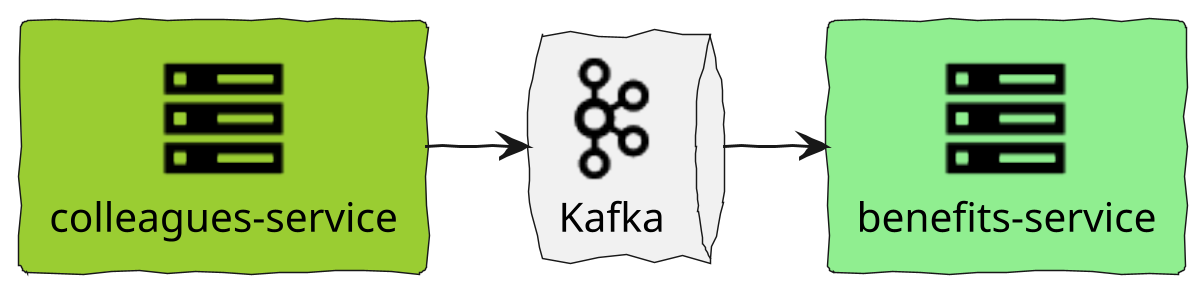 @startuml
!include <cloudinsight/server>
!include <cloudinsight/kafka>
!include <cloudinsight/java>


skinparam defaultFontName Purisa
skinparam handwritten true
skinparam backgroundcolor transparent

skinparam defaultTextAlignment center


scale 1200*480

rectangle "<$server>\ncolleagues-service" as colleagues #YellowGreen
queue "<$kafka>\nKafka" as kafka
rectangle "<$server>\nbenefits-service" as benefits #LightGreen


colleagues -> kafka
kafka -> benefits


@enduml